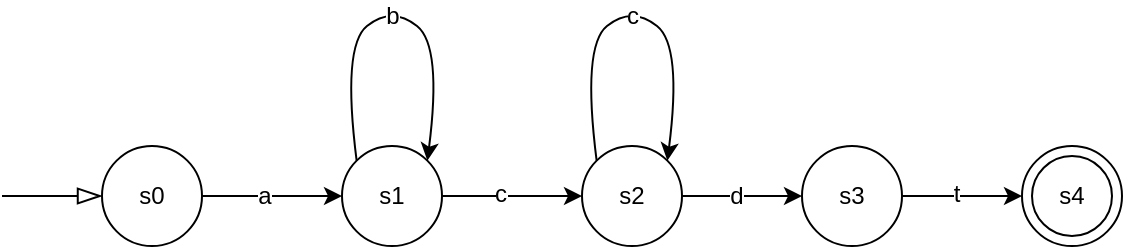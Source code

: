 <mxfile>
    <diagram id="1-UA0ixmuYhj4r6FxpIM" name="Page-1">
        <mxGraphModel dx="753" dy="247" grid="1" gridSize="10" guides="1" tooltips="1" connect="1" arrows="1" fold="1" page="1" pageScale="1" pageWidth="850" pageHeight="1100" math="0" shadow="0">
            <root>
                <mxCell id="0"/>
                <mxCell id="1" parent="0"/>
                <mxCell id="7" style="edgeStyle=none;html=1;entryX=0;entryY=0.5;entryDx=0;entryDy=0;fontSize=12;" parent="1" source="2" target="3" edge="1">
                    <mxGeometry relative="1" as="geometry"/>
                </mxCell>
                <mxCell id="8" value="a" style="edgeLabel;html=1;align=center;verticalAlign=middle;resizable=0;points=[];fontSize=12;" parent="7" vertex="1" connectable="0">
                    <mxGeometry x="-0.133" relative="1" as="geometry">
                        <mxPoint as="offset"/>
                    </mxGeometry>
                </mxCell>
                <mxCell id="21" style="edgeStyle=none;curved=1;html=1;exitX=0;exitY=0.5;exitDx=0;exitDy=0;fontSize=12;startArrow=blockThin;startFill=0;endArrow=none;endFill=0;endSize=6;startSize=10;" parent="1" source="2" edge="1">
                    <mxGeometry relative="1" as="geometry">
                        <mxPoint x="180" y="215" as="targetPoint"/>
                    </mxGeometry>
                </mxCell>
                <mxCell id="2" value="s0" style="ellipse;whiteSpace=wrap;html=1;fontSize=12;" parent="1" vertex="1">
                    <mxGeometry x="230" y="190" width="50" height="50" as="geometry"/>
                </mxCell>
                <mxCell id="12" style="edgeStyle=none;curved=1;html=1;entryX=0;entryY=0.5;entryDx=0;entryDy=0;fontSize=12;" parent="1" source="3" target="4" edge="1">
                    <mxGeometry relative="1" as="geometry"/>
                </mxCell>
                <mxCell id="13" value="c" style="edgeLabel;html=1;align=center;verticalAlign=middle;resizable=0;points=[];fontSize=12;" parent="12" vertex="1" connectable="0">
                    <mxGeometry x="-0.22" relative="1" as="geometry">
                        <mxPoint x="1" y="-1" as="offset"/>
                    </mxGeometry>
                </mxCell>
                <mxCell id="3" value="s1" style="ellipse;whiteSpace=wrap;html=1;fontSize=12;" parent="1" vertex="1">
                    <mxGeometry x="350" y="190" width="50" height="50" as="geometry"/>
                </mxCell>
                <mxCell id="16" style="edgeStyle=none;curved=1;html=1;entryX=0;entryY=0.5;entryDx=0;entryDy=0;fontSize=12;" parent="1" source="4" target="5" edge="1">
                    <mxGeometry relative="1" as="geometry"/>
                </mxCell>
                <mxCell id="18" value="d" style="edgeLabel;html=1;align=center;verticalAlign=middle;resizable=0;points=[];fontSize=12;" parent="16" vertex="1" connectable="0">
                    <mxGeometry x="-0.12" relative="1" as="geometry">
                        <mxPoint as="offset"/>
                    </mxGeometry>
                </mxCell>
                <mxCell id="4" value="s2" style="ellipse;whiteSpace=wrap;html=1;fontSize=12;" parent="1" vertex="1">
                    <mxGeometry x="470" y="190" width="50" height="50" as="geometry"/>
                </mxCell>
                <mxCell id="19" style="edgeStyle=none;curved=1;html=1;entryX=0;entryY=0.5;entryDx=0;entryDy=0;fontSize=12;" parent="1" source="5" target="6" edge="1">
                    <mxGeometry relative="1" as="geometry"/>
                </mxCell>
                <mxCell id="20" value="t" style="edgeLabel;html=1;align=center;verticalAlign=middle;resizable=0;points=[];fontSize=12;" parent="19" vertex="1" connectable="0">
                    <mxGeometry x="-0.169" relative="1" as="geometry">
                        <mxPoint x="2" y="-1" as="offset"/>
                    </mxGeometry>
                </mxCell>
                <mxCell id="5" value="s3" style="ellipse;whiteSpace=wrap;html=1;fontSize=12;" parent="1" vertex="1">
                    <mxGeometry x="580" y="190" width="50" height="50" as="geometry"/>
                </mxCell>
                <mxCell id="6" value="s4" style="ellipse;whiteSpace=wrap;html=1;fontSize=12;fillColor=none;" parent="1" vertex="1">
                    <mxGeometry x="690" y="190" width="50" height="50" as="geometry"/>
                </mxCell>
                <mxCell id="10" style="edgeStyle=none;curved=1;html=1;exitX=0;exitY=0;exitDx=0;exitDy=0;fontSize=12;entryX=1;entryY=0;entryDx=0;entryDy=0;" parent="1" source="3" target="3" edge="1">
                    <mxGeometry relative="1" as="geometry">
                        <Array as="points">
                            <mxPoint x="350" y="140"/>
                            <mxPoint x="375" y="120"/>
                            <mxPoint x="400" y="140"/>
                        </Array>
                    </mxGeometry>
                </mxCell>
                <mxCell id="11" value="b" style="edgeLabel;html=1;align=center;verticalAlign=middle;resizable=0;points=[];fontSize=12;" parent="10" vertex="1" connectable="0">
                    <mxGeometry x="-0.068" y="-1" relative="1" as="geometry">
                        <mxPoint x="4" as="offset"/>
                    </mxGeometry>
                </mxCell>
                <mxCell id="14" value="" style="edgeStyle=none;curved=1;html=1;exitX=0;exitY=0;exitDx=0;exitDy=0;fontSize=12;entryX=1;entryY=0;entryDx=0;entryDy=0;" parent="1" edge="1">
                    <mxGeometry x="0.061" y="17" relative="1" as="geometry">
                        <mxPoint x="477.322" y="197.322" as="sourcePoint"/>
                        <mxPoint x="512.678" y="197.322" as="targetPoint"/>
                        <Array as="points">
                            <mxPoint x="470" y="140"/>
                            <mxPoint x="495" y="120"/>
                            <mxPoint x="520" y="140"/>
                        </Array>
                        <mxPoint as="offset"/>
                    </mxGeometry>
                </mxCell>
                <mxCell id="15" value="c" style="edgeLabel;html=1;align=center;verticalAlign=middle;resizable=0;points=[];fontSize=12;" parent="14" vertex="1" connectable="0">
                    <mxGeometry x="-0.068" y="-1" relative="1" as="geometry">
                        <mxPoint x="4" as="offset"/>
                    </mxGeometry>
                </mxCell>
                <mxCell id="24" value="" style="ellipse;whiteSpace=wrap;html=1;fontSize=12;fillColor=none;" parent="1" vertex="1">
                    <mxGeometry x="695" y="195" width="40" height="40" as="geometry"/>
                </mxCell>
            </root>
        </mxGraphModel>
    </diagram>
</mxfile>